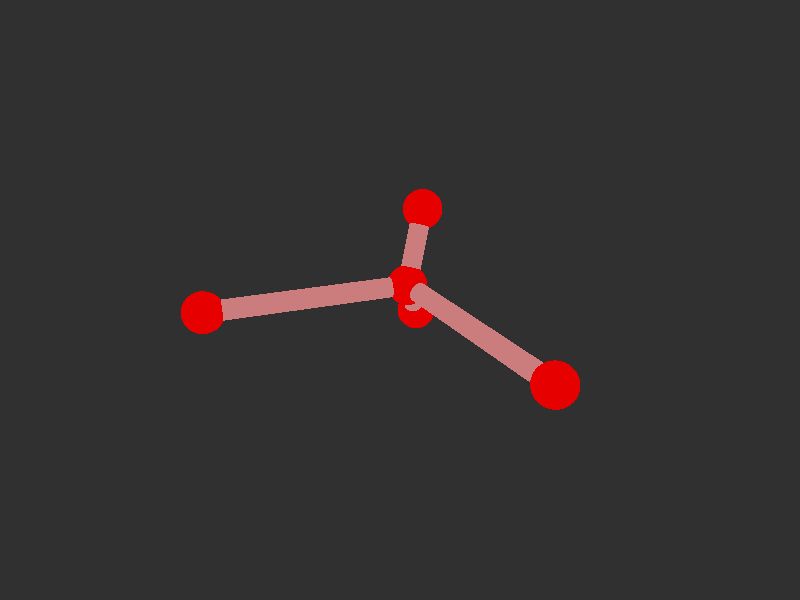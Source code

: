 #version 3.7; 
    global_settings { assumed_gamma 1.0 }
    

    camera {
    location  <20, 20, 20>
    right     x*image_width/image_height
    look_at   <0, 0, 0>
    angle 58
    }

    background { color rgb<1,1,1>*0.03 }


    light_source { <-20, 30, -25> color red 0.6 green 0.6 blue 0.6 }
    light_source { < 20, 30, -25> color red 0.6 green 0.6 blue 0.6 }
    
    #declare m = 1;
    union {

    union {
    sphere { m*<-1.5097234118378295,-0.3266979385675747,-0.9836852258089944>, 1 }        
    sphere {  m*<-0.048063113639969623,0.1772093825051022,8.89616038944923>, 1 }
    sphere {  m*<7.307288324360003,0.08828910651074479,-5.683332900596129>, 1 }
    sphere {  m*<-3.7503972251561146,2.6919608987584276,-2.132600696104013>, 1}
    sphere { m*<-2.8832674522115207,-2.906049381222557,-1.660905736029168>, 1 }    

        pigment { color rgb<0.8,0,0>  }
    finish { ambient 0.1 diffuse 0.7 phong 1 }
    }    
    union {
    cylinder { m*<-0.048063113639969623,0.1772093825051022,8.89616038944923>, <-1.5097234118378295,-0.3266979385675747,-0.9836852258089944>, 0.5 }
    cylinder { m*<7.307288324360003,0.08828910651074479,-5.683332900596129>, <-1.5097234118378295,-0.3266979385675747,-0.9836852258089944>, 0.5}
    cylinder { m*<-3.7503972251561146,2.6919608987584276,-2.132600696104013>, <-1.5097234118378295,-0.3266979385675747,-0.9836852258089944>, 0.5 }
    cylinder {  m*<-2.8832674522115207,-2.906049381222557,-1.660905736029168>, <-1.5097234118378295,-0.3266979385675747,-0.9836852258089944>, 0.5}

    pigment { color rgb<0.6,.2,.2>  }
    finish { ambient 0.1 diffuse 0.7 phong 1 }    
    }
    
    // rotate <0, 0, 0>
    }
    #version 3.7; 
    global_settings { assumed_gamma 1.0 }
    

    camera {
    location  <20, 20, 20>
    right     x*image_width/image_height
    look_at   <0, 0, 0>
    angle 58
    }

    background { color rgb<1,1,1>*0.03 }


    light_source { <-20, 30, -25> color red 0.6 green 0.6 blue 0.6 }
    light_source { < 20, 30, -25> color red 0.6 green 0.6 blue 0.6 }
    
    #declare m = 1;
    union {

    union {
    sphere { m*<-1.5097234118378295,-0.3266979385675747,-0.9836852258089944>, 1 }        
    sphere {  m*<-0.048063113639969623,0.1772093825051022,8.89616038944923>, 1 }
    sphere {  m*<7.307288324360003,0.08828910651074479,-5.683332900596129>, 1 }
    sphere {  m*<-3.7503972251561146,2.6919608987584276,-2.132600696104013>, 1}
    sphere { m*<-2.8832674522115207,-2.906049381222557,-1.660905736029168>, 1 }    

        pigment { color rgb<0.8,0,0>  }
    finish { ambient 0.1 diffuse 0.7 phong 1 }
    }    
    union {
    cylinder { m*<-0.048063113639969623,0.1772093825051022,8.89616038944923>, <-1.5097234118378295,-0.3266979385675747,-0.9836852258089944>, 0.5 }
    cylinder { m*<7.307288324360003,0.08828910651074479,-5.683332900596129>, <-1.5097234118378295,-0.3266979385675747,-0.9836852258089944>, 0.5}
    cylinder { m*<-3.7503972251561146,2.6919608987584276,-2.132600696104013>, <-1.5097234118378295,-0.3266979385675747,-0.9836852258089944>, 0.5 }
    cylinder {  m*<-2.8832674522115207,-2.906049381222557,-1.660905736029168>, <-1.5097234118378295,-0.3266979385675747,-0.9836852258089944>, 0.5}

    pigment { color rgb<0.6,.2,.2>  }
    finish { ambient 0.1 diffuse 0.7 phong 1 }    
    }
    
    // rotate <0, 0, 0>
    }
    